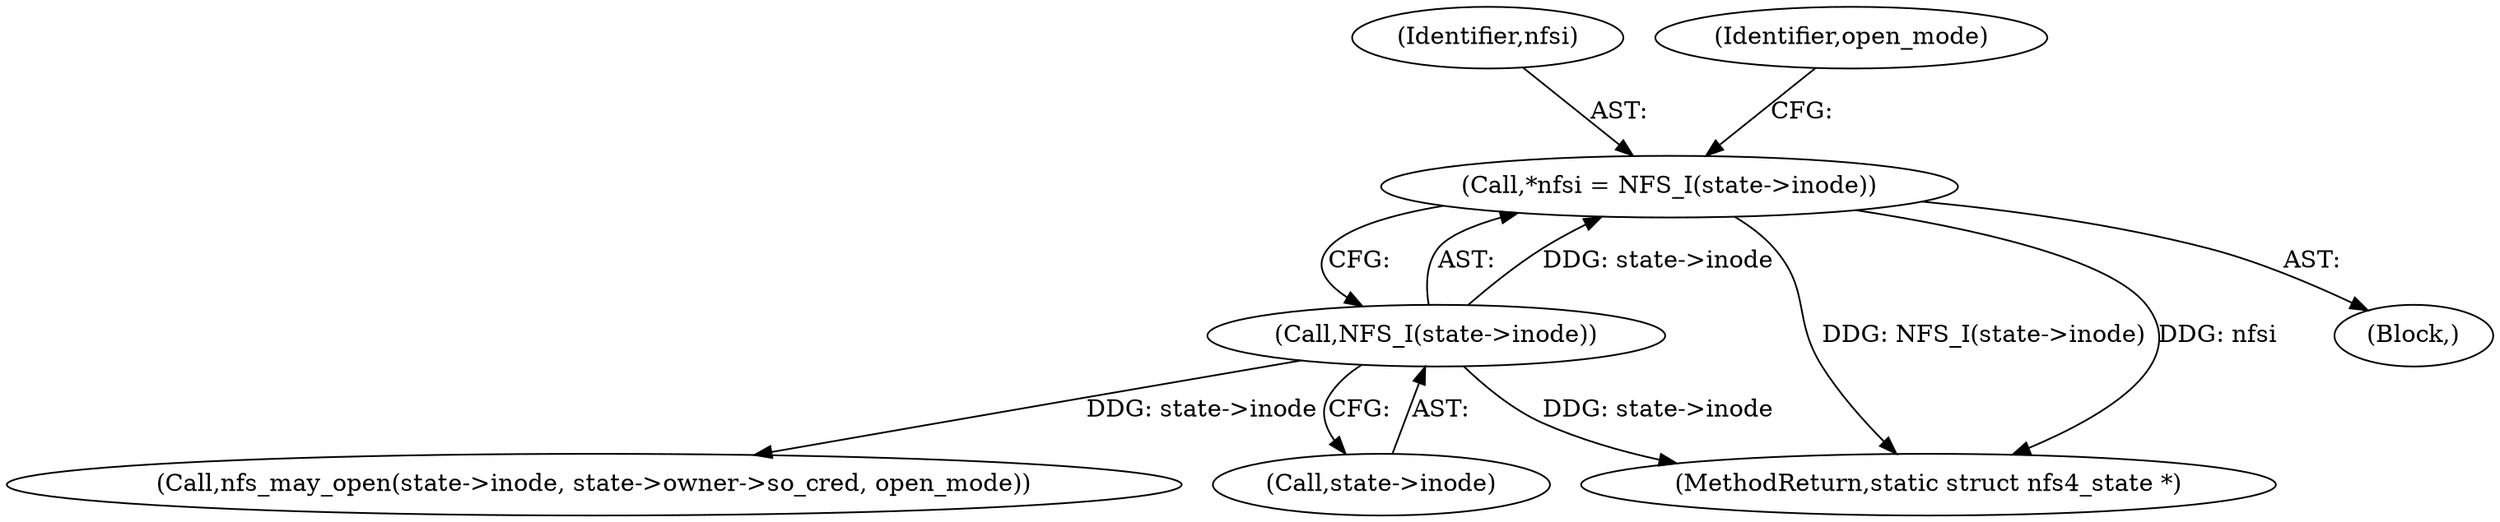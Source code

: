 digraph "0_linux_dc0b027dfadfcb8a5504f7d8052754bf8d501ab9_21@pointer" {
"1000112" [label="(Call,*nfsi = NFS_I(state->inode))"];
"1000114" [label="(Call,NFS_I(state->inode))"];
"1000114" [label="(Call,NFS_I(state->inode))"];
"1000256" [label="(MethodReturn,static struct nfs4_state *)"];
"1000113" [label="(Identifier,nfsi)"];
"1000104" [label="(Block,)"];
"1000121" [label="(Identifier,open_mode)"];
"1000112" [label="(Call,*nfsi = NFS_I(state->inode))"];
"1000217" [label="(Call,nfs_may_open(state->inode, state->owner->so_cred, open_mode))"];
"1000115" [label="(Call,state->inode)"];
"1000112" -> "1000104"  [label="AST: "];
"1000112" -> "1000114"  [label="CFG: "];
"1000113" -> "1000112"  [label="AST: "];
"1000114" -> "1000112"  [label="AST: "];
"1000121" -> "1000112"  [label="CFG: "];
"1000112" -> "1000256"  [label="DDG: NFS_I(state->inode)"];
"1000112" -> "1000256"  [label="DDG: nfsi"];
"1000114" -> "1000112"  [label="DDG: state->inode"];
"1000114" -> "1000115"  [label="CFG: "];
"1000115" -> "1000114"  [label="AST: "];
"1000114" -> "1000256"  [label="DDG: state->inode"];
"1000114" -> "1000217"  [label="DDG: state->inode"];
}
